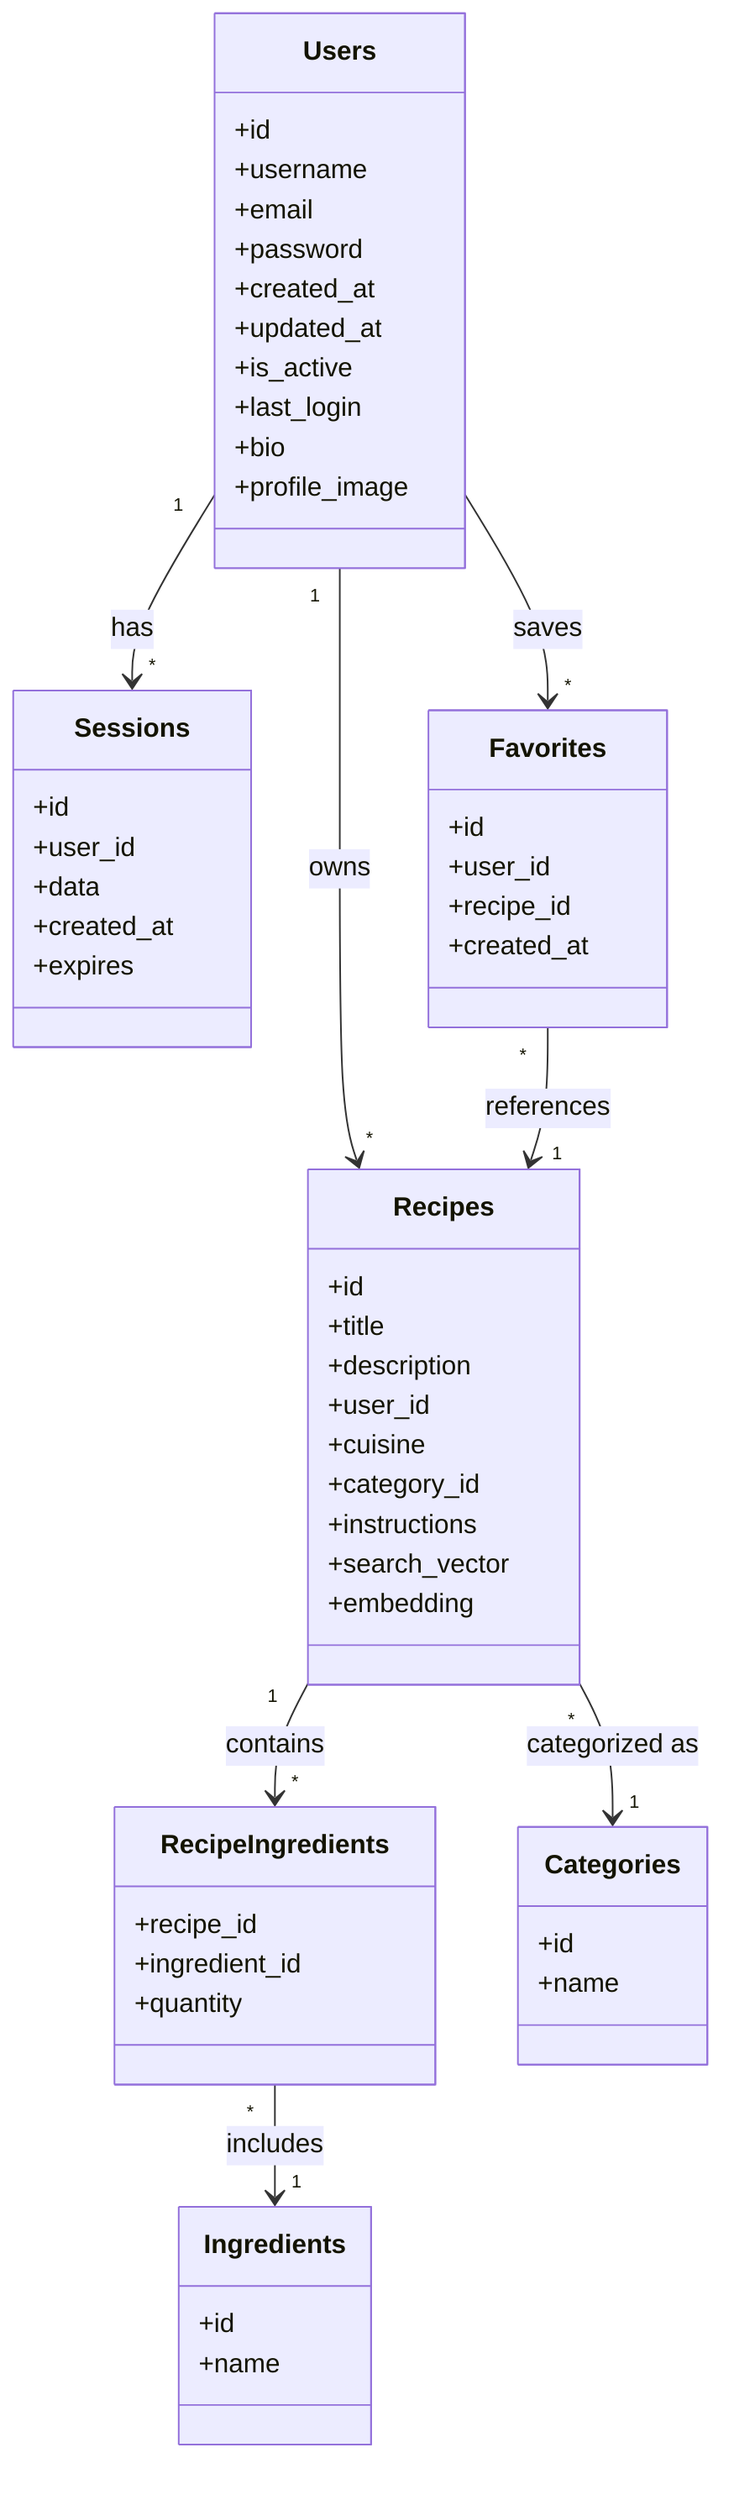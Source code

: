 classDiagram
    class Users {
        +id
        +username
        +email
        +password
        +created_at
        +updated_at
        +is_active
        +last_login
        +bio
        +profile_image
    }

    class Recipes {
        +id
        +title
        +description
        +user_id
        +cuisine
        +category_id
        +instructions
        +search_vector
        +embedding
    }

    class Ingredients {
        +id
        +name
    }

    class RecipeIngredients {
        +recipe_id
        +ingredient_id
        +quantity
    }

    class Categories {
        +id
        +name
    }

    class Sessions {
        +id
        +user_id
        +data
        +created_at
        +expires
    }

    class Favorites {
        +id
        +user_id
        +recipe_id
        +created_at
    }

    Users "1" --> "*" Recipes : owns
    Recipes "1" --> "*" RecipeIngredients : contains
    RecipeIngredients "*" --> "1" Ingredients : includes
    Recipes "*" --> "1" Categories : categorized as
    Users "1" --> "*" Sessions : has
    Users "1" --> "*" Favorites : saves
    Favorites "*" --> "1" Recipes : references